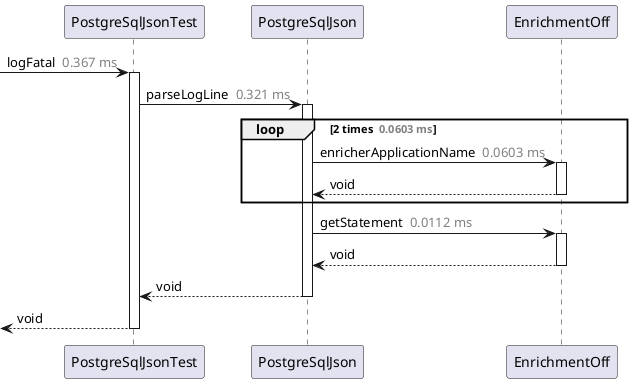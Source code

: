 @startuml

participant PostgreSqlJsonTest as "PostgreSqlJsonTest"
participant PostgreSqlJson as "PostgreSqlJson"
participant EnrichmentOff as "EnrichmentOff"
  [->PostgreSqlJsonTest: logFatal <color:gray> 0.367 ms</color>
  activate PostgreSqlJsonTest
    PostgreSqlJsonTest->PostgreSqlJson: parseLogLine <color:gray> 0.321 ms</color>
    activate PostgreSqlJson
      Loop 2 times <color:gray> 0.0603 ms</color>
        PostgreSqlJson->EnrichmentOff: enricherApplicationName <color:gray> 0.0603 ms</color>
        activate EnrichmentOff
        PostgreSqlJson<--EnrichmentOff: void
        deactivate EnrichmentOff
      End
      PostgreSqlJson->EnrichmentOff: getStatement <color:gray> 0.0112 ms</color>
      activate EnrichmentOff
      PostgreSqlJson<--EnrichmentOff: void
      deactivate EnrichmentOff
    PostgreSqlJsonTest<--PostgreSqlJson: void
    deactivate PostgreSqlJson
  [<--PostgreSqlJsonTest: void
  deactivate PostgreSqlJsonTest
@enduml